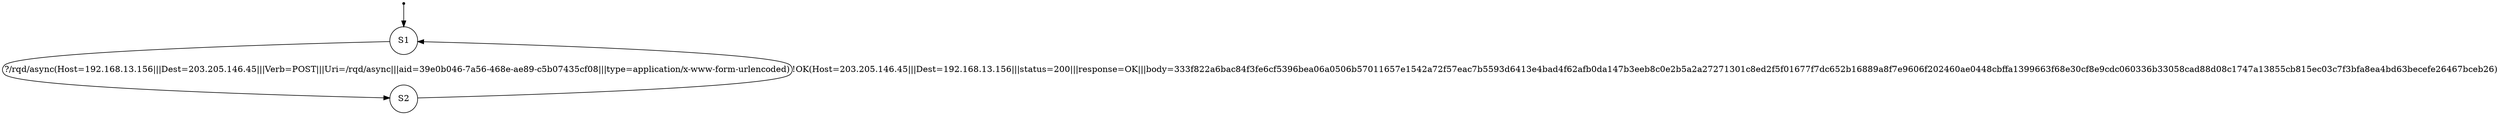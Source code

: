 digraph LTS {
S00[shape=point]
S1[label=S1,shape=circle];
S2[label=S2,shape=circle];
S00 -> S1
S1 -> S2[label ="?/rqd/async(Host=192.168.13.156|||Dest=203.205.146.45|||Verb=POST|||Uri=/rqd/async|||aid=39e0b046-7a56-468e-ae89-c5b07435cf08|||type=application/x-www-form-urlencoded)"];
S2 -> S1[label ="!OK(Host=203.205.146.45|||Dest=192.168.13.156|||status=200|||response=OK|||body=333f822a6bac84f3fe6cf5396bea06a0506b57011657e1542a72f57eac7b5593d6413e4bad4f62afb0da147b3eeb8c0e2b5a2a27271301c8ed2f5f01677f7dc652b16889a8f7e9606f202460ae0448cbffa1399663f68e30cf8e9cdc060336b33058cad88d08c1747a13855cb815ec03c7f3bfa8ea4bd63becefe26467bceb26)"];
}
